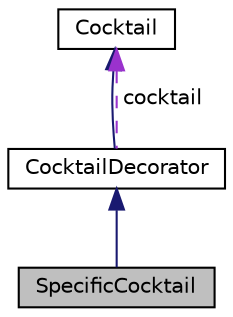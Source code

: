 digraph "SpecificCocktail"
{
 // LATEX_PDF_SIZE
  edge [fontname="Helvetica",fontsize="10",labelfontname="Helvetica",labelfontsize="10"];
  node [fontname="Helvetica",fontsize="10",shape=record];
  Node1 [label="SpecificCocktail",height=0.2,width=0.4,color="black", fillcolor="grey75", style="filled", fontcolor="black",tooltip="The SpecificCocktail class is a concrete decorator that adds a specific type of alcohol to a base coc..."];
  Node2 -> Node1 [dir="back",color="midnightblue",fontsize="10",style="solid",fontname="Helvetica"];
  Node2 [label="CocktailDecorator",height=0.2,width=0.4,color="black", fillcolor="white", style="filled",URL="$classCocktailDecorator.html",tooltip="The CocktailDecorator class is an abstract class that serves as a base for all cocktail decorators."];
  Node3 -> Node2 [dir="back",color="midnightblue",fontsize="10",style="solid",fontname="Helvetica"];
  Node3 [label="Cocktail",height=0.2,width=0.4,color="black", fillcolor="white", style="filled",URL="$classCocktail.html",tooltip="The Cocktail class is an abstract base class that defines the interface for all cocktails."];
  Node3 -> Node2 [dir="back",color="darkorchid3",fontsize="10",style="dashed",label=" cocktail" ,fontname="Helvetica"];
}
